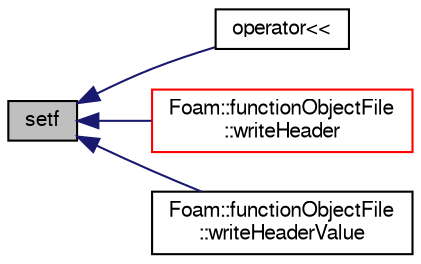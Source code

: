 digraph "setf"
{
  bgcolor="transparent";
  edge [fontname="FreeSans",fontsize="10",labelfontname="FreeSans",labelfontsize="10"];
  node [fontname="FreeSans",fontsize="10",shape=record];
  rankdir="LR";
  Node21003 [label="setf",height=0.2,width=0.4,color="black", fillcolor="grey75", style="filled", fontcolor="black"];
  Node21003 -> Node21004 [dir="back",color="midnightblue",fontsize="10",style="solid",fontname="FreeSans"];
  Node21004 [label="operator\<\<",height=0.2,width=0.4,color="black",URL="$a21124.html#a807ccc23bad20a5b3c1f4d1dfdad612e"];
  Node21003 -> Node21005 [dir="back",color="midnightblue",fontsize="10",style="solid",fontname="FreeSans"];
  Node21005 [label="Foam::functionObjectFile\l::writeHeader",height=0.2,width=0.4,color="red",URL="$a26122.html#a5f851657bd4e2aab2eab213f4d60e403",tooltip="Write a commented header to stream. "];
  Node21003 -> Node21039 [dir="back",color="midnightblue",fontsize="10",style="solid",fontname="FreeSans"];
  Node21039 [label="Foam::functionObjectFile\l::writeHeaderValue",height=0.2,width=0.4,color="black",URL="$a26122.html#a3f1d1bdc9fa2df566cff8a4b21666c24",tooltip="Write a (commented) header property and value pair. "];
}

